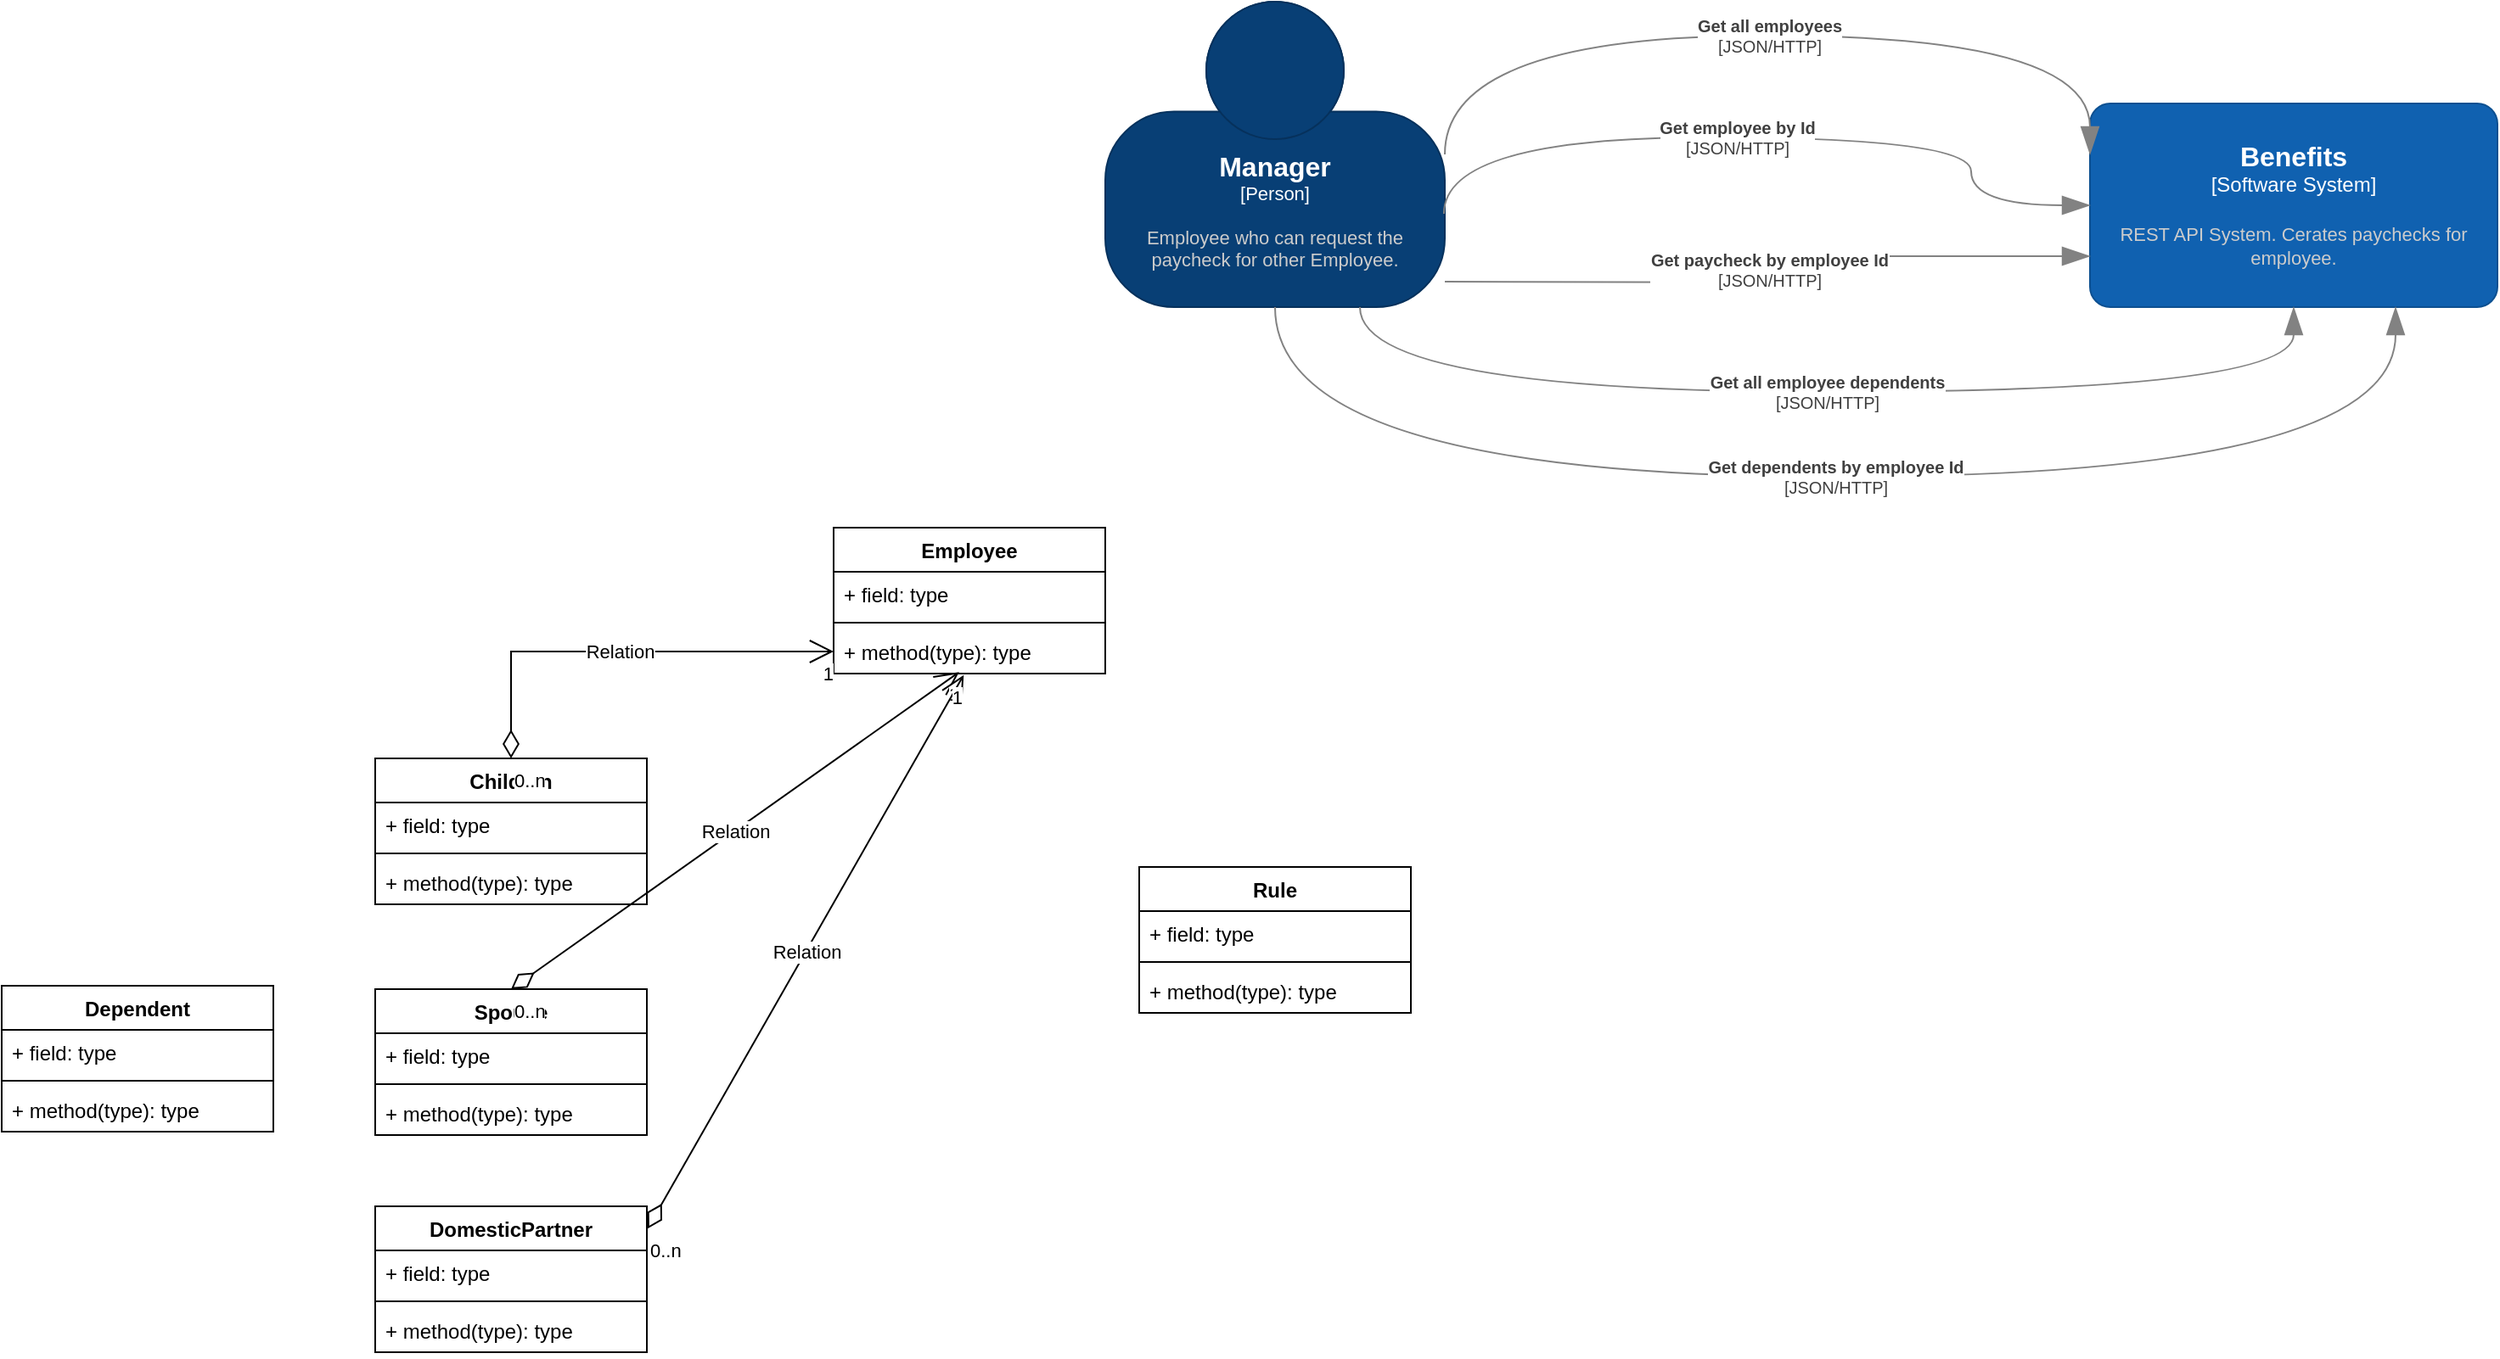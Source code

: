 <mxfile version="27.0.4" pages="2">
  <diagram name="Business Context" id="-RgfIIAF3kLOnEqnCcgt">
    <mxGraphModel dx="3201" dy="782" grid="1" gridSize="10" guides="1" tooltips="1" connect="1" arrows="1" fold="1" page="1" pageScale="1" pageWidth="850" pageHeight="1100" math="0" shadow="0">
      <root>
        <mxCell id="0" />
        <mxCell id="1" parent="0" />
        <object placeholders="1" c4Name="Manager" c4Type="Person" c4Description="Employee who can request the paycheck for other Employee. " label="&lt;font style=&quot;font-size: 16px&quot;&gt;&lt;b&gt;%c4Name%&lt;/b&gt;&lt;/font&gt;&lt;div&gt;[%c4Type%]&lt;/div&gt;&lt;br&gt;&lt;div&gt;&lt;font style=&quot;font-size: 11px&quot;&gt;&lt;font color=&quot;#cccccc&quot;&gt;%c4Description%&lt;/font&gt;&lt;/div&gt;" id="eVmNpNEq3VE6d2gAlLow-8">
          <mxCell style="html=1;fontSize=11;dashed=0;whiteSpace=wrap;fillColor=#083F75;strokeColor=#06315C;fontColor=#ffffff;shape=mxgraph.c4.person2;align=center;metaEdit=1;points=[[0.5,0,0],[1,0.5,0],[1,0.75,0],[0.75,1,0],[0.5,1,0],[0.25,1,0],[0,0.75,0],[0,0.5,0]];resizable=0;" parent="1" vertex="1">
            <mxGeometry x="-260" y="700" width="200" height="180" as="geometry" />
          </mxCell>
        </object>
        <object placeholders="1" c4Name="Benefits" c4Type="Software System" c4Description="REST API System. Cerates paychecks for employee." label="&lt;font style=&quot;font-size: 16px&quot;&gt;&lt;b&gt;%c4Name%&lt;/b&gt;&lt;/font&gt;&lt;div&gt;[%c4Type%]&lt;/div&gt;&lt;br&gt;&lt;div&gt;&lt;font style=&quot;font-size: 11px&quot;&gt;&lt;font color=&quot;#cccccc&quot;&gt;%c4Description%&lt;/font&gt;&lt;/div&gt;" id="eVmNpNEq3VE6d2gAlLow-9">
          <mxCell style="rounded=1;whiteSpace=wrap;html=1;labelBackgroundColor=none;fillColor=#1061B0;fontColor=#ffffff;align=center;arcSize=10;strokeColor=#0D5091;metaEdit=1;resizable=0;points=[[0.25,0,0],[0.5,0,0],[0.75,0,0],[1,0.25,0],[1,0.5,0],[1,0.75,0],[0.75,1,0],[0.5,1,0],[0.25,1,0],[0,0.75,0],[0,0.5,0],[0,0.25,0]];" parent="1" vertex="1">
            <mxGeometry x="320" y="760" width="240" height="120" as="geometry" />
          </mxCell>
        </object>
        <mxCell id="eVmNpNEq3VE6d2gAlLow-14" value="Employee" style="swimlane;fontStyle=1;align=center;verticalAlign=top;childLayout=stackLayout;horizontal=1;startSize=26;horizontalStack=0;resizeParent=1;resizeParentMax=0;resizeLast=0;collapsible=1;marginBottom=0;whiteSpace=wrap;html=1;" parent="1" vertex="1">
          <mxGeometry x="-420" y="1010" width="160" height="86" as="geometry" />
        </mxCell>
        <mxCell id="eVmNpNEq3VE6d2gAlLow-15" value="+ field: type" style="text;strokeColor=none;fillColor=none;align=left;verticalAlign=top;spacingLeft=4;spacingRight=4;overflow=hidden;rotatable=0;points=[[0,0.5],[1,0.5]];portConstraint=eastwest;whiteSpace=wrap;html=1;" parent="eVmNpNEq3VE6d2gAlLow-14" vertex="1">
          <mxGeometry y="26" width="160" height="26" as="geometry" />
        </mxCell>
        <mxCell id="eVmNpNEq3VE6d2gAlLow-16" value="" style="line;strokeWidth=1;fillColor=none;align=left;verticalAlign=middle;spacingTop=-1;spacingLeft=3;spacingRight=3;rotatable=0;labelPosition=right;points=[];portConstraint=eastwest;strokeColor=inherit;" parent="eVmNpNEq3VE6d2gAlLow-14" vertex="1">
          <mxGeometry y="52" width="160" height="8" as="geometry" />
        </mxCell>
        <mxCell id="eVmNpNEq3VE6d2gAlLow-17" value="+ method(type): type" style="text;strokeColor=none;fillColor=none;align=left;verticalAlign=top;spacingLeft=4;spacingRight=4;overflow=hidden;rotatable=0;points=[[0,0.5],[1,0.5]];portConstraint=eastwest;whiteSpace=wrap;html=1;" parent="eVmNpNEq3VE6d2gAlLow-14" vertex="1">
          <mxGeometry y="60" width="160" height="26" as="geometry" />
        </mxCell>
        <mxCell id="eVmNpNEq3VE6d2gAlLow-18" value="Dependent" style="swimlane;fontStyle=1;align=center;verticalAlign=top;childLayout=stackLayout;horizontal=1;startSize=26;horizontalStack=0;resizeParent=1;resizeParentMax=0;resizeLast=0;collapsible=1;marginBottom=0;whiteSpace=wrap;html=1;" parent="1" vertex="1">
          <mxGeometry x="-910" y="1280" width="160" height="86" as="geometry" />
        </mxCell>
        <mxCell id="eVmNpNEq3VE6d2gAlLow-19" value="+ field: type" style="text;strokeColor=none;fillColor=none;align=left;verticalAlign=top;spacingLeft=4;spacingRight=4;overflow=hidden;rotatable=0;points=[[0,0.5],[1,0.5]];portConstraint=eastwest;whiteSpace=wrap;html=1;" parent="eVmNpNEq3VE6d2gAlLow-18" vertex="1">
          <mxGeometry y="26" width="160" height="26" as="geometry" />
        </mxCell>
        <mxCell id="eVmNpNEq3VE6d2gAlLow-20" value="" style="line;strokeWidth=1;fillColor=none;align=left;verticalAlign=middle;spacingTop=-1;spacingLeft=3;spacingRight=3;rotatable=0;labelPosition=right;points=[];portConstraint=eastwest;strokeColor=inherit;" parent="eVmNpNEq3VE6d2gAlLow-18" vertex="1">
          <mxGeometry y="52" width="160" height="8" as="geometry" />
        </mxCell>
        <mxCell id="eVmNpNEq3VE6d2gAlLow-21" value="+ method(type): type" style="text;strokeColor=none;fillColor=none;align=left;verticalAlign=top;spacingLeft=4;spacingRight=4;overflow=hidden;rotatable=0;points=[[0,0.5],[1,0.5]];portConstraint=eastwest;whiteSpace=wrap;html=1;" parent="eVmNpNEq3VE6d2gAlLow-18" vertex="1">
          <mxGeometry y="60" width="160" height="26" as="geometry" />
        </mxCell>
        <mxCell id="eVmNpNEq3VE6d2gAlLow-22" value="Rule" style="swimlane;fontStyle=1;align=center;verticalAlign=top;childLayout=stackLayout;horizontal=1;startSize=26;horizontalStack=0;resizeParent=1;resizeParentMax=0;resizeLast=0;collapsible=1;marginBottom=0;whiteSpace=wrap;html=1;" parent="1" vertex="1">
          <mxGeometry x="-240" y="1210" width="160" height="86" as="geometry" />
        </mxCell>
        <mxCell id="eVmNpNEq3VE6d2gAlLow-23" value="+ field: type" style="text;strokeColor=none;fillColor=none;align=left;verticalAlign=top;spacingLeft=4;spacingRight=4;overflow=hidden;rotatable=0;points=[[0,0.5],[1,0.5]];portConstraint=eastwest;whiteSpace=wrap;html=1;" parent="eVmNpNEq3VE6d2gAlLow-22" vertex="1">
          <mxGeometry y="26" width="160" height="26" as="geometry" />
        </mxCell>
        <mxCell id="eVmNpNEq3VE6d2gAlLow-24" value="" style="line;strokeWidth=1;fillColor=none;align=left;verticalAlign=middle;spacingTop=-1;spacingLeft=3;spacingRight=3;rotatable=0;labelPosition=right;points=[];portConstraint=eastwest;strokeColor=inherit;" parent="eVmNpNEq3VE6d2gAlLow-22" vertex="1">
          <mxGeometry y="52" width="160" height="8" as="geometry" />
        </mxCell>
        <mxCell id="eVmNpNEq3VE6d2gAlLow-25" value="+ method(type): type" style="text;strokeColor=none;fillColor=none;align=left;verticalAlign=top;spacingLeft=4;spacingRight=4;overflow=hidden;rotatable=0;points=[[0,0.5],[1,0.5]];portConstraint=eastwest;whiteSpace=wrap;html=1;" parent="eVmNpNEq3VE6d2gAlLow-22" vertex="1">
          <mxGeometry y="60" width="160" height="26" as="geometry" />
        </mxCell>
        <mxCell id="eVmNpNEq3VE6d2gAlLow-26" value="Children" style="swimlane;fontStyle=1;align=center;verticalAlign=top;childLayout=stackLayout;horizontal=1;startSize=26;horizontalStack=0;resizeParent=1;resizeParentMax=0;resizeLast=0;collapsible=1;marginBottom=0;whiteSpace=wrap;html=1;" parent="1" vertex="1">
          <mxGeometry x="-690" y="1146" width="160" height="86" as="geometry" />
        </mxCell>
        <mxCell id="eVmNpNEq3VE6d2gAlLow-27" value="+ field: type" style="text;strokeColor=none;fillColor=none;align=left;verticalAlign=top;spacingLeft=4;spacingRight=4;overflow=hidden;rotatable=0;points=[[0,0.5],[1,0.5]];portConstraint=eastwest;whiteSpace=wrap;html=1;" parent="eVmNpNEq3VE6d2gAlLow-26" vertex="1">
          <mxGeometry y="26" width="160" height="26" as="geometry" />
        </mxCell>
        <mxCell id="eVmNpNEq3VE6d2gAlLow-28" value="" style="line;strokeWidth=1;fillColor=none;align=left;verticalAlign=middle;spacingTop=-1;spacingLeft=3;spacingRight=3;rotatable=0;labelPosition=right;points=[];portConstraint=eastwest;strokeColor=inherit;" parent="eVmNpNEq3VE6d2gAlLow-26" vertex="1">
          <mxGeometry y="52" width="160" height="8" as="geometry" />
        </mxCell>
        <mxCell id="eVmNpNEq3VE6d2gAlLow-29" value="+ method(type): type" style="text;strokeColor=none;fillColor=none;align=left;verticalAlign=top;spacingLeft=4;spacingRight=4;overflow=hidden;rotatable=0;points=[[0,0.5],[1,0.5]];portConstraint=eastwest;whiteSpace=wrap;html=1;" parent="eVmNpNEq3VE6d2gAlLow-26" vertex="1">
          <mxGeometry y="60" width="160" height="26" as="geometry" />
        </mxCell>
        <mxCell id="eVmNpNEq3VE6d2gAlLow-30" value="Spouse" style="swimlane;fontStyle=1;align=center;verticalAlign=top;childLayout=stackLayout;horizontal=1;startSize=26;horizontalStack=0;resizeParent=1;resizeParentMax=0;resizeLast=0;collapsible=1;marginBottom=0;whiteSpace=wrap;html=1;" parent="1" vertex="1">
          <mxGeometry x="-690" y="1282" width="160" height="86" as="geometry" />
        </mxCell>
        <mxCell id="eVmNpNEq3VE6d2gAlLow-31" value="+ field: type" style="text;strokeColor=none;fillColor=none;align=left;verticalAlign=top;spacingLeft=4;spacingRight=4;overflow=hidden;rotatable=0;points=[[0,0.5],[1,0.5]];portConstraint=eastwest;whiteSpace=wrap;html=1;" parent="eVmNpNEq3VE6d2gAlLow-30" vertex="1">
          <mxGeometry y="26" width="160" height="26" as="geometry" />
        </mxCell>
        <mxCell id="eVmNpNEq3VE6d2gAlLow-32" value="" style="line;strokeWidth=1;fillColor=none;align=left;verticalAlign=middle;spacingTop=-1;spacingLeft=3;spacingRight=3;rotatable=0;labelPosition=right;points=[];portConstraint=eastwest;strokeColor=inherit;" parent="eVmNpNEq3VE6d2gAlLow-30" vertex="1">
          <mxGeometry y="52" width="160" height="8" as="geometry" />
        </mxCell>
        <mxCell id="eVmNpNEq3VE6d2gAlLow-33" value="+ method(type): type" style="text;strokeColor=none;fillColor=none;align=left;verticalAlign=top;spacingLeft=4;spacingRight=4;overflow=hidden;rotatable=0;points=[[0,0.5],[1,0.5]];portConstraint=eastwest;whiteSpace=wrap;html=1;" parent="eVmNpNEq3VE6d2gAlLow-30" vertex="1">
          <mxGeometry y="60" width="160" height="26" as="geometry" />
        </mxCell>
        <mxCell id="eVmNpNEq3VE6d2gAlLow-34" value="DomesticPartner" style="swimlane;fontStyle=1;align=center;verticalAlign=top;childLayout=stackLayout;horizontal=1;startSize=26;horizontalStack=0;resizeParent=1;resizeParentMax=0;resizeLast=0;collapsible=1;marginBottom=0;whiteSpace=wrap;html=1;" parent="1" vertex="1">
          <mxGeometry x="-690" y="1410" width="160" height="86" as="geometry" />
        </mxCell>
        <mxCell id="eVmNpNEq3VE6d2gAlLow-35" value="+ field: type" style="text;strokeColor=none;fillColor=none;align=left;verticalAlign=top;spacingLeft=4;spacingRight=4;overflow=hidden;rotatable=0;points=[[0,0.5],[1,0.5]];portConstraint=eastwest;whiteSpace=wrap;html=1;" parent="eVmNpNEq3VE6d2gAlLow-34" vertex="1">
          <mxGeometry y="26" width="160" height="26" as="geometry" />
        </mxCell>
        <mxCell id="eVmNpNEq3VE6d2gAlLow-36" value="" style="line;strokeWidth=1;fillColor=none;align=left;verticalAlign=middle;spacingTop=-1;spacingLeft=3;spacingRight=3;rotatable=0;labelPosition=right;points=[];portConstraint=eastwest;strokeColor=inherit;" parent="eVmNpNEq3VE6d2gAlLow-34" vertex="1">
          <mxGeometry y="52" width="160" height="8" as="geometry" />
        </mxCell>
        <mxCell id="eVmNpNEq3VE6d2gAlLow-37" value="+ method(type): type" style="text;strokeColor=none;fillColor=none;align=left;verticalAlign=top;spacingLeft=4;spacingRight=4;overflow=hidden;rotatable=0;points=[[0,0.5],[1,0.5]];portConstraint=eastwest;whiteSpace=wrap;html=1;" parent="eVmNpNEq3VE6d2gAlLow-34" vertex="1">
          <mxGeometry y="60" width="160" height="26" as="geometry" />
        </mxCell>
        <mxCell id="eVmNpNEq3VE6d2gAlLow-40" value="Relation" style="endArrow=open;html=1;endSize=12;startArrow=diamondThin;startSize=14;startFill=0;edgeStyle=orthogonalEdgeStyle;rounded=0;exitX=0.5;exitY=0;exitDx=0;exitDy=0;entryX=0;entryY=0.5;entryDx=0;entryDy=0;" parent="1" source="eVmNpNEq3VE6d2gAlLow-26" target="eVmNpNEq3VE6d2gAlLow-17" edge="1">
          <mxGeometry relative="1" as="geometry">
            <mxPoint x="-570" y="1060" as="sourcePoint" />
            <mxPoint x="-410" y="1060" as="targetPoint" />
          </mxGeometry>
        </mxCell>
        <mxCell id="eVmNpNEq3VE6d2gAlLow-41" value="0..n" style="edgeLabel;resizable=0;html=1;align=left;verticalAlign=top;" parent="eVmNpNEq3VE6d2gAlLow-40" connectable="0" vertex="1">
          <mxGeometry x="-1" relative="1" as="geometry" />
        </mxCell>
        <mxCell id="eVmNpNEq3VE6d2gAlLow-42" value="1" style="edgeLabel;resizable=0;html=1;align=right;verticalAlign=top;" parent="eVmNpNEq3VE6d2gAlLow-40" connectable="0" vertex="1">
          <mxGeometry x="1" relative="1" as="geometry" />
        </mxCell>
        <mxCell id="eVmNpNEq3VE6d2gAlLow-43" value="Relation" style="endArrow=open;html=1;endSize=12;startArrow=diamondThin;startSize=14;startFill=0;rounded=0;exitX=0.5;exitY=0;exitDx=0;exitDy=0;entryX=0.462;entryY=0.967;entryDx=0;entryDy=0;entryPerimeter=0;" parent="1" source="eVmNpNEq3VE6d2gAlLow-30" target="eVmNpNEq3VE6d2gAlLow-17" edge="1">
          <mxGeometry relative="1" as="geometry">
            <mxPoint x="-600" y="1156" as="sourcePoint" />
            <mxPoint x="-410" y="1093" as="targetPoint" />
          </mxGeometry>
        </mxCell>
        <mxCell id="eVmNpNEq3VE6d2gAlLow-44" value="0..n" style="edgeLabel;resizable=0;html=1;align=left;verticalAlign=top;" parent="eVmNpNEq3VE6d2gAlLow-43" connectable="0" vertex="1">
          <mxGeometry x="-1" relative="1" as="geometry" />
        </mxCell>
        <mxCell id="eVmNpNEq3VE6d2gAlLow-45" value="1" style="edgeLabel;resizable=0;html=1;align=right;verticalAlign=top;" parent="eVmNpNEq3VE6d2gAlLow-43" connectable="0" vertex="1">
          <mxGeometry x="1" relative="1" as="geometry" />
        </mxCell>
        <mxCell id="eVmNpNEq3VE6d2gAlLow-47" value="Relation" style="endArrow=open;html=1;endSize=12;startArrow=diamondThin;startSize=14;startFill=0;rounded=0;exitX=1.003;exitY=0.153;exitDx=0;exitDy=0;exitPerimeter=0;entryX=0.479;entryY=1.033;entryDx=0;entryDy=0;entryPerimeter=0;" parent="1" source="eVmNpNEq3VE6d2gAlLow-34" target="eVmNpNEq3VE6d2gAlLow-17" edge="1">
          <mxGeometry relative="1" as="geometry">
            <mxPoint x="-600" y="1292" as="sourcePoint" />
            <mxPoint x="-360" y="1130" as="targetPoint" />
          </mxGeometry>
        </mxCell>
        <mxCell id="eVmNpNEq3VE6d2gAlLow-48" value="0..n" style="edgeLabel;resizable=0;html=1;align=left;verticalAlign=top;" parent="eVmNpNEq3VE6d2gAlLow-47" connectable="0" vertex="1">
          <mxGeometry x="-1" relative="1" as="geometry" />
        </mxCell>
        <mxCell id="eVmNpNEq3VE6d2gAlLow-49" value="1" style="edgeLabel;resizable=0;html=1;align=right;verticalAlign=top;" parent="eVmNpNEq3VE6d2gAlLow-47" connectable="0" vertex="1">
          <mxGeometry x="1" relative="1" as="geometry" />
        </mxCell>
        <object placeholders="1" c4Type="Relationship" c4Technology="JSON/HTTP" c4Description="Get all employees" label="&lt;div style=&quot;text-align: left&quot;&gt;&lt;div style=&quot;text-align: center&quot;&gt;&lt;b&gt;%c4Description%&lt;/b&gt;&lt;/div&gt;&lt;div style=&quot;text-align: center&quot;&gt;[%c4Technology%]&lt;/div&gt;&lt;/div&gt;" id="3GsjgfKxnPfFlwbvxOJt-2">
          <mxCell style="endArrow=blockThin;html=1;fontSize=10;fontColor=#404040;strokeWidth=1;endFill=1;strokeColor=#828282;elbow=vertical;metaEdit=1;endSize=14;startSize=14;jumpStyle=arc;jumpSize=16;rounded=0;edgeStyle=orthogonalEdgeStyle;exitX=1;exitY=0.5;exitDx=0;exitDy=0;exitPerimeter=0;entryX=0;entryY=0.25;entryDx=0;entryDy=0;entryPerimeter=0;curved=1;" edge="1" parent="1" source="eVmNpNEq3VE6d2gAlLow-8" target="eVmNpNEq3VE6d2gAlLow-9">
            <mxGeometry x="0.002" width="240" relative="1" as="geometry">
              <mxPoint x="-60" y="910" as="sourcePoint" />
              <mxPoint x="180" y="910" as="targetPoint" />
              <Array as="points">
                <mxPoint x="-60" y="720" />
                <mxPoint x="320" y="720" />
              </Array>
              <mxPoint as="offset" />
            </mxGeometry>
          </mxCell>
        </object>
        <object placeholders="1" c4Type="Relationship" c4Technology="JSON/HTTP" c4Description="Get paycheck by employee Id" label="&lt;div style=&quot;text-align: left&quot;&gt;&lt;div style=&quot;text-align: center&quot;&gt;&lt;b&gt;%c4Description%&lt;/b&gt;&lt;/div&gt;&lt;div style=&quot;text-align: center&quot;&gt;[%c4Technology%]&lt;/div&gt;&lt;/div&gt;" id="3GsjgfKxnPfFlwbvxOJt-3">
          <mxCell style="endArrow=blockThin;html=1;fontSize=10;fontColor=#404040;strokeWidth=1;endFill=1;strokeColor=#828282;elbow=vertical;metaEdit=1;endSize=14;startSize=14;jumpStyle=arc;jumpSize=16;rounded=0;edgeStyle=orthogonalEdgeStyle;exitX=1;exitY=0.75;exitDx=0;exitDy=0;exitPerimeter=0;entryX=0;entryY=0.75;entryDx=0;entryDy=0;entryPerimeter=0;" edge="1" parent="1" target="eVmNpNEq3VE6d2gAlLow-9">
            <mxGeometry width="240" relative="1" as="geometry">
              <mxPoint x="-60" y="865" as="sourcePoint" />
              <mxPoint x="185" y="860" as="targetPoint" />
            </mxGeometry>
          </mxCell>
        </object>
        <object placeholders="1" c4Type="Relationship" c4Technology="JSON/HTTP" c4Description="Get employee by Id" label="&lt;div style=&quot;text-align: left&quot;&gt;&lt;div style=&quot;text-align: center&quot;&gt;&lt;b&gt;%c4Description%&lt;/b&gt;&lt;/div&gt;&lt;div style=&quot;text-align: center&quot;&gt;[%c4Technology%]&lt;/div&gt;&lt;/div&gt;" id="3GsjgfKxnPfFlwbvxOJt-4">
          <mxCell style="endArrow=blockThin;html=1;fontSize=10;fontColor=#404040;strokeWidth=1;endFill=1;strokeColor=#828282;elbow=vertical;metaEdit=1;endSize=14;startSize=14;jumpStyle=arc;jumpSize=16;rounded=0;edgeStyle=orthogonalEdgeStyle;exitX=1;exitY=0.5;exitDx=0;exitDy=0;exitPerimeter=0;curved=1;" edge="1" parent="1" target="eVmNpNEq3VE6d2gAlLow-9">
            <mxGeometry x="-0.063" width="240" relative="1" as="geometry">
              <mxPoint x="-60.53" y="825" as="sourcePoint" />
              <mxPoint x="184.47" y="835" as="targetPoint" />
              <Array as="points">
                <mxPoint x="-60" y="780" />
                <mxPoint x="250" y="780" />
                <mxPoint x="250" y="820" />
              </Array>
              <mxPoint as="offset" />
            </mxGeometry>
          </mxCell>
        </object>
        <object placeholders="1" c4Type="Relationship" c4Technology="JSON/HTTP" c4Description="Get all employee dependents" label="&lt;div style=&quot;text-align: left&quot;&gt;&lt;div style=&quot;text-align: center&quot;&gt;&lt;b&gt;%c4Description%&lt;/b&gt;&lt;/div&gt;&lt;div style=&quot;text-align: center&quot;&gt;[%c4Technology%]&lt;/div&gt;&lt;/div&gt;" id="3GsjgfKxnPfFlwbvxOJt-5">
          <mxCell style="endArrow=blockThin;html=1;fontSize=10;fontColor=#404040;strokeWidth=1;endFill=1;strokeColor=#828282;elbow=vertical;metaEdit=1;endSize=14;startSize=14;jumpStyle=arc;jumpSize=16;rounded=0;edgeStyle=orthogonalEdgeStyle;exitX=0.75;exitY=1;exitDx=0;exitDy=0;exitPerimeter=0;entryX=0.5;entryY=1;entryDx=0;entryDy=0;entryPerimeter=0;curved=1;" edge="1" parent="1" source="eVmNpNEq3VE6d2gAlLow-8" target="eVmNpNEq3VE6d2gAlLow-9">
            <mxGeometry width="240" relative="1" as="geometry">
              <mxPoint x="-50" y="940" as="sourcePoint" />
              <mxPoint x="440" y="945" as="targetPoint" />
              <Array as="points">
                <mxPoint x="-110" y="930" />
                <mxPoint x="440" y="930" />
              </Array>
            </mxGeometry>
          </mxCell>
        </object>
        <object placeholders="1" c4Type="Relationship" c4Technology="JSON/HTTP" c4Description="Get dependents by employee Id" label="&lt;div style=&quot;text-align: left&quot;&gt;&lt;div style=&quot;text-align: center&quot;&gt;&lt;b&gt;%c4Description%&lt;/b&gt;&lt;/div&gt;&lt;div style=&quot;text-align: center&quot;&gt;[%c4Technology%]&lt;/div&gt;&lt;/div&gt;" id="3GsjgfKxnPfFlwbvxOJt-6">
          <mxCell style="endArrow=blockThin;html=1;fontSize=10;fontColor=#404040;strokeWidth=1;endFill=1;strokeColor=#828282;elbow=vertical;metaEdit=1;endSize=14;startSize=14;jumpStyle=arc;jumpSize=16;rounded=0;edgeStyle=orthogonalEdgeStyle;exitX=0.5;exitY=1;exitDx=0;exitDy=0;exitPerimeter=0;entryX=0.75;entryY=1;entryDx=0;entryDy=0;entryPerimeter=0;curved=1;" edge="1" parent="1" source="eVmNpNEq3VE6d2gAlLow-8" target="eVmNpNEq3VE6d2gAlLow-9">
            <mxGeometry width="240" relative="1" as="geometry">
              <mxPoint x="-100" y="890" as="sourcePoint" />
              <mxPoint x="450" y="890" as="targetPoint" />
              <Array as="points">
                <mxPoint x="-160" y="980" />
                <mxPoint x="500" y="980" />
              </Array>
            </mxGeometry>
          </mxCell>
        </object>
      </root>
    </mxGraphModel>
  </diagram>
  <diagram name="Copy of Page-1" id="awBFN-Hyg0M3or2eOwiC">
    <mxGraphModel grid="1" page="1" gridSize="10" guides="1" tooltips="1" connect="1" arrows="1" fold="1" pageScale="1" pageWidth="850" pageHeight="1100" math="0" shadow="0">
      <root>
        <mxCell id="ipRyp11WYx5CWsVbvcXy-0" />
        <mxCell id="ipRyp11WYx5CWsVbvcXy-1" parent="ipRyp11WYx5CWsVbvcXy-0" />
        <object placeholders="1" c4Name="Benefits" c4Type="Container" c4Technology="SQL Server Database" c4Description="Store employees." label="&lt;font style=&quot;font-size: 16px&quot;&gt;&lt;b&gt;%c4Name%&lt;/b&gt;&lt;/font&gt;&lt;div&gt;[%c4Type%:&amp;nbsp;%c4Technology%]&lt;/div&gt;&lt;br&gt;&lt;div&gt;&lt;font style=&quot;font-size: 11px&quot;&gt;&lt;font color=&quot;#E6E6E6&quot;&gt;%c4Description%&lt;/font&gt;&lt;/div&gt;" id="ipRyp11WYx5CWsVbvcXy-2">
          <mxCell style="shape=cylinder3;size=15;whiteSpace=wrap;html=1;boundedLbl=1;rounded=0;labelBackgroundColor=none;fillColor=#23A2D9;fontSize=12;fontColor=#ffffff;align=center;strokeColor=#0E7DAD;metaEdit=1;points=[[0.5,0,0],[1,0.25,0],[1,0.5,0],[1,0.75,0],[0.5,1,0],[0,0.75,0],[0,0.5,0],[0,0.25,0]];resizable=0;" vertex="1" parent="ipRyp11WYx5CWsVbvcXy-1">
            <mxGeometry x="470" y="350" width="240" height="120" as="geometry" />
          </mxCell>
        </object>
        <object placeholders="1" c4Name="Benefits" c4Type="Container" c4Technology="REST, ASP.NET C#" c4Description="Provide list of employees. Calculate and view a paycheck for an employee" label="&lt;font style=&quot;font-size: 16px&quot;&gt;&lt;b&gt;%c4Name%&lt;/b&gt;&lt;/font&gt;&lt;div&gt;[%c4Type%:&amp;nbsp;%c4Technology%]&lt;/div&gt;&lt;br&gt;&lt;div&gt;&lt;font style=&quot;font-size: 11px&quot;&gt;&lt;font color=&quot;#E6E6E6&quot;&gt;%c4Description%&lt;/font&gt;&lt;/div&gt;" id="ipRyp11WYx5CWsVbvcXy-3">
          <mxCell style="shape=hexagon;size=50;perimeter=hexagonPerimeter2;whiteSpace=wrap;html=1;fixedSize=1;rounded=1;labelBackgroundColor=none;fillColor=#23A2D9;fontSize=12;fontColor=#ffffff;align=center;strokeColor=#0E7DAD;metaEdit=1;points=[[0.5,0,0],[1,0.25,0],[1,0.5,0],[1,0.75,0],[0.5,1,0],[0,0.75,0],[0,0.5,0],[0,0.25,0]];resizable=0;" vertex="1" parent="ipRyp11WYx5CWsVbvcXy-1">
            <mxGeometry x="110" y="335" width="200" height="170" as="geometry" />
          </mxCell>
        </object>
        <object placeholders="1" c4Name="Manager" c4Type="Person" c4Description="Employee who can request the paycheck for other Employee. " label="&lt;font style=&quot;font-size: 16px&quot;&gt;&lt;b&gt;%c4Name%&lt;/b&gt;&lt;/font&gt;&lt;div&gt;[%c4Type%]&lt;/div&gt;&lt;br&gt;&lt;div&gt;&lt;font style=&quot;font-size: 11px&quot;&gt;&lt;font color=&quot;#cccccc&quot;&gt;%c4Description%&lt;/font&gt;&lt;/div&gt;" id="ipRyp11WYx5CWsVbvcXy-4">
          <mxCell style="html=1;fontSize=11;dashed=0;whiteSpace=wrap;fillColor=#083F75;strokeColor=#06315C;fontColor=#ffffff;shape=mxgraph.c4.person2;align=center;metaEdit=1;points=[[0.5,0,0],[1,0.5,0],[1,0.75,0],[0.75,1,0],[0.5,1,0],[0.25,1,0],[0,0.75,0],[0,0.5,0]];resizable=0;" vertex="1" parent="ipRyp11WYx5CWsVbvcXy-1">
            <mxGeometry x="-270" y="310" width="200" height="180" as="geometry" />
          </mxCell>
        </object>
        <object placeholders="1" c4Type="Relationship" c4Technology="JSON/HTTP" c4Description="Makes API calls" label="&lt;div style=&quot;text-align: left&quot;&gt;&lt;div style=&quot;text-align: center&quot;&gt;&lt;b&gt;%c4Description%&lt;/b&gt;&lt;/div&gt;&lt;div style=&quot;text-align: center&quot;&gt;[%c4Technology%]&lt;/div&gt;&lt;/div&gt;" id="ipRyp11WYx5CWsVbvcXy-5">
          <mxCell style="endArrow=blockThin;html=1;fontSize=10;fontColor=#404040;strokeWidth=1;endFill=1;strokeColor=#828282;elbow=vertical;metaEdit=1;endSize=14;startSize=14;jumpStyle=arc;jumpSize=16;rounded=0;edgeStyle=orthogonalEdgeStyle;exitX=1.01;exitY=0.656;exitDx=0;exitDy=0;exitPerimeter=0;entryX=0;entryY=0.5;entryDx=0;entryDy=0;entryPerimeter=0;" edge="1" parent="ipRyp11WYx5CWsVbvcXy-1" source="ipRyp11WYx5CWsVbvcXy-4" target="ipRyp11WYx5CWsVbvcXy-3">
            <mxGeometry x="-0.001" width="240" relative="1" as="geometry">
              <mxPoint x="-40" y="500" as="sourcePoint" />
              <mxPoint x="200" y="500" as="targetPoint" />
              <mxPoint as="offset" />
            </mxGeometry>
          </mxCell>
        </object>
        <object placeholders="1" c4Type="Relationship" c4Description="CRUD" label="&lt;div style=&quot;text-align: left&quot;&gt;&lt;div style=&quot;text-align: center&quot;&gt;&lt;b&gt;%c4Description%&lt;/b&gt;&lt;/div&gt;" id="ipRyp11WYx5CWsVbvcXy-6">
          <mxCell style="endArrow=blockThin;html=1;fontSize=10;fontColor=#404040;strokeWidth=1;endFill=1;strokeColor=#828282;elbow=vertical;metaEdit=1;endSize=14;startSize=14;jumpStyle=arc;jumpSize=16;rounded=0;edgeStyle=orthogonalEdgeStyle;entryX=0.008;entryY=0.567;entryDx=0;entryDy=0;entryPerimeter=0;exitX=1;exitY=0.5;exitDx=0;exitDy=0;exitPerimeter=0;" edge="1" parent="ipRyp11WYx5CWsVbvcXy-1" source="ipRyp11WYx5CWsVbvcXy-3" target="ipRyp11WYx5CWsVbvcXy-2">
            <mxGeometry x="0.195" y="-2" width="240" relative="1" as="geometry">
              <mxPoint x="110" y="600" as="sourcePoint" />
              <mxPoint x="350" y="600" as="targetPoint" />
              <mxPoint as="offset" />
            </mxGeometry>
          </mxCell>
        </object>
        <object placeholders="1" c4Name="Manager" c4Type="Person" c4Description="Employee who can request the paycheck for other Employee. " label="&lt;font style=&quot;font-size: 16px&quot;&gt;&lt;b&gt;%c4Name%&lt;/b&gt;&lt;/font&gt;&lt;div&gt;[%c4Type%]&lt;/div&gt;&lt;br&gt;&lt;div&gt;&lt;font style=&quot;font-size: 11px&quot;&gt;&lt;font color=&quot;#cccccc&quot;&gt;%c4Description%&lt;/font&gt;&lt;/div&gt;" id="ipRyp11WYx5CWsVbvcXy-7">
          <mxCell style="html=1;fontSize=11;dashed=0;whiteSpace=wrap;fillColor=#083F75;strokeColor=#06315C;fontColor=#ffffff;shape=mxgraph.c4.person2;align=center;metaEdit=1;points=[[0.5,0,0],[1,0.5,0],[1,0.75,0],[0.75,1,0],[0.5,1,0],[0.25,1,0],[0,0.75,0],[0,0.5,0]];resizable=0;" vertex="1" parent="ipRyp11WYx5CWsVbvcXy-1">
            <mxGeometry x="-260" y="700" width="200" height="180" as="geometry" />
          </mxCell>
        </object>
        <object placeholders="1" c4Name="Benefits" c4Type="Software System" c4Description="Calculate benefits for employee" label="&lt;font style=&quot;font-size: 16px&quot;&gt;&lt;b&gt;%c4Name%&lt;/b&gt;&lt;/font&gt;&lt;div&gt;[%c4Type%]&lt;/div&gt;&lt;br&gt;&lt;div&gt;&lt;font style=&quot;font-size: 11px&quot;&gt;&lt;font color=&quot;#cccccc&quot;&gt;%c4Description%&lt;/font&gt;&lt;/div&gt;" id="ipRyp11WYx5CWsVbvcXy-8">
          <mxCell style="rounded=1;whiteSpace=wrap;html=1;labelBackgroundColor=none;fillColor=#1061B0;fontColor=#ffffff;align=center;arcSize=10;strokeColor=#0D5091;metaEdit=1;resizable=0;points=[[0.25,0,0],[0.5,0,0],[0.75,0,0],[1,0.25,0],[1,0.5,0],[1,0.75,0],[0.75,1,0],[0.5,1,0],[0.25,1,0],[0,0.75,0],[0,0.5,0],[0,0.25,0]];" vertex="1" parent="ipRyp11WYx5CWsVbvcXy-1">
            <mxGeometry x="170" y="760" width="240" height="120" as="geometry" />
          </mxCell>
        </object>
        <object placeholders="1" c4Type="Relationship" id="ipRyp11WYx5CWsVbvcXy-9">
          <mxCell style="endArrow=blockThin;html=1;fontSize=10;fontColor=#404040;strokeWidth=1;endFill=1;strokeColor=#828282;elbow=vertical;metaEdit=1;endSize=14;startSize=14;jumpStyle=arc;jumpSize=16;rounded=0;edgeStyle=orthogonalEdgeStyle;entryX=0;entryY=0.25;entryDx=0;entryDy=0;entryPerimeter=0;exitX=1;exitY=0.5;exitDx=0;exitDy=0;exitPerimeter=0;" edge="1" parent="ipRyp11WYx5CWsVbvcXy-1" source="ipRyp11WYx5CWsVbvcXy-7" target="ipRyp11WYx5CWsVbvcXy-8">
            <mxGeometry width="240" relative="1" as="geometry">
              <mxPoint x="-160" y="960" as="sourcePoint" />
              <mxPoint x="80" y="960" as="targetPoint" />
            </mxGeometry>
          </mxCell>
        </object>
        <mxCell id="ipRyp11WYx5CWsVbvcXy-10" value="Get employees" style="edgeLabel;html=1;align=center;verticalAlign=middle;resizable=0;points=[];" vertex="1" connectable="0" parent="ipRyp11WYx5CWsVbvcXy-9">
          <mxGeometry x="0.278" relative="1" as="geometry">
            <mxPoint as="offset" />
          </mxGeometry>
        </mxCell>
        <object placeholders="1" c4Type="Relationship" id="ipRyp11WYx5CWsVbvcXy-11">
          <mxCell style="endArrow=blockThin;html=1;fontSize=10;fontColor=#404040;strokeWidth=1;endFill=1;strokeColor=#828282;elbow=vertical;metaEdit=1;endSize=14;startSize=14;jumpStyle=arc;jumpSize=16;rounded=0;edgeStyle=orthogonalEdgeStyle;entryX=0;entryY=0.5;entryDx=0;entryDy=0;entryPerimeter=0;exitX=1.006;exitY=0.822;exitDx=0;exitDy=0;exitPerimeter=0;" edge="1" parent="ipRyp11WYx5CWsVbvcXy-1" source="ipRyp11WYx5CWsVbvcXy-7">
            <mxGeometry width="240" relative="1" as="geometry">
              <mxPoint x="-50" y="845" as="sourcePoint" />
              <mxPoint x="170" y="840" as="targetPoint" />
            </mxGeometry>
          </mxCell>
        </object>
        <mxCell id="ipRyp11WYx5CWsVbvcXy-12" value="Get paycheck for an employee" style="edgeLabel;html=1;align=center;verticalAlign=middle;resizable=0;points=[];" vertex="1" connectable="0" parent="ipRyp11WYx5CWsVbvcXy-11">
          <mxGeometry x="0.278" relative="1" as="geometry">
            <mxPoint as="offset" />
          </mxGeometry>
        </mxCell>
        <mxCell id="ipRyp11WYx5CWsVbvcXy-13" value="Employee" style="swimlane;fontStyle=1;align=center;verticalAlign=top;childLayout=stackLayout;horizontal=1;startSize=26;horizontalStack=0;resizeParent=1;resizeParentMax=0;resizeLast=0;collapsible=1;marginBottom=0;whiteSpace=wrap;html=1;" vertex="1" parent="ipRyp11WYx5CWsVbvcXy-1">
          <mxGeometry x="-420" y="1010" width="160" height="86" as="geometry" />
        </mxCell>
        <mxCell id="ipRyp11WYx5CWsVbvcXy-14" value="+ field: type" style="text;strokeColor=none;fillColor=none;align=left;verticalAlign=top;spacingLeft=4;spacingRight=4;overflow=hidden;rotatable=0;points=[[0,0.5],[1,0.5]];portConstraint=eastwest;whiteSpace=wrap;html=1;" vertex="1" parent="ipRyp11WYx5CWsVbvcXy-13">
          <mxGeometry y="26" width="160" height="26" as="geometry" />
        </mxCell>
        <mxCell id="ipRyp11WYx5CWsVbvcXy-15" value="" style="line;strokeWidth=1;fillColor=none;align=left;verticalAlign=middle;spacingTop=-1;spacingLeft=3;spacingRight=3;rotatable=0;labelPosition=right;points=[];portConstraint=eastwest;strokeColor=inherit;" vertex="1" parent="ipRyp11WYx5CWsVbvcXy-13">
          <mxGeometry y="52" width="160" height="8" as="geometry" />
        </mxCell>
        <mxCell id="ipRyp11WYx5CWsVbvcXy-16" value="+ method(type): type" style="text;strokeColor=none;fillColor=none;align=left;verticalAlign=top;spacingLeft=4;spacingRight=4;overflow=hidden;rotatable=0;points=[[0,0.5],[1,0.5]];portConstraint=eastwest;whiteSpace=wrap;html=1;" vertex="1" parent="ipRyp11WYx5CWsVbvcXy-13">
          <mxGeometry y="60" width="160" height="26" as="geometry" />
        </mxCell>
        <mxCell id="ipRyp11WYx5CWsVbvcXy-17" value="Dependent" style="swimlane;fontStyle=1;align=center;verticalAlign=top;childLayout=stackLayout;horizontal=1;startSize=26;horizontalStack=0;resizeParent=1;resizeParentMax=0;resizeLast=0;collapsible=1;marginBottom=0;whiteSpace=wrap;html=1;" vertex="1" parent="ipRyp11WYx5CWsVbvcXy-1">
          <mxGeometry x="-910" y="1280" width="160" height="86" as="geometry" />
        </mxCell>
        <mxCell id="ipRyp11WYx5CWsVbvcXy-18" value="+ field: type" style="text;strokeColor=none;fillColor=none;align=left;verticalAlign=top;spacingLeft=4;spacingRight=4;overflow=hidden;rotatable=0;points=[[0,0.5],[1,0.5]];portConstraint=eastwest;whiteSpace=wrap;html=1;" vertex="1" parent="ipRyp11WYx5CWsVbvcXy-17">
          <mxGeometry y="26" width="160" height="26" as="geometry" />
        </mxCell>
        <mxCell id="ipRyp11WYx5CWsVbvcXy-19" value="" style="line;strokeWidth=1;fillColor=none;align=left;verticalAlign=middle;spacingTop=-1;spacingLeft=3;spacingRight=3;rotatable=0;labelPosition=right;points=[];portConstraint=eastwest;strokeColor=inherit;" vertex="1" parent="ipRyp11WYx5CWsVbvcXy-17">
          <mxGeometry y="52" width="160" height="8" as="geometry" />
        </mxCell>
        <mxCell id="ipRyp11WYx5CWsVbvcXy-20" value="+ method(type): type" style="text;strokeColor=none;fillColor=none;align=left;verticalAlign=top;spacingLeft=4;spacingRight=4;overflow=hidden;rotatable=0;points=[[0,0.5],[1,0.5]];portConstraint=eastwest;whiteSpace=wrap;html=1;" vertex="1" parent="ipRyp11WYx5CWsVbvcXy-17">
          <mxGeometry y="60" width="160" height="26" as="geometry" />
        </mxCell>
        <mxCell id="ipRyp11WYx5CWsVbvcXy-21" value="Rule" style="swimlane;fontStyle=1;align=center;verticalAlign=top;childLayout=stackLayout;horizontal=1;startSize=26;horizontalStack=0;resizeParent=1;resizeParentMax=0;resizeLast=0;collapsible=1;marginBottom=0;whiteSpace=wrap;html=1;" vertex="1" parent="ipRyp11WYx5CWsVbvcXy-1">
          <mxGeometry x="-240" y="1210" width="160" height="86" as="geometry" />
        </mxCell>
        <mxCell id="ipRyp11WYx5CWsVbvcXy-22" value="+ field: type" style="text;strokeColor=none;fillColor=none;align=left;verticalAlign=top;spacingLeft=4;spacingRight=4;overflow=hidden;rotatable=0;points=[[0,0.5],[1,0.5]];portConstraint=eastwest;whiteSpace=wrap;html=1;" vertex="1" parent="ipRyp11WYx5CWsVbvcXy-21">
          <mxGeometry y="26" width="160" height="26" as="geometry" />
        </mxCell>
        <mxCell id="ipRyp11WYx5CWsVbvcXy-23" value="" style="line;strokeWidth=1;fillColor=none;align=left;verticalAlign=middle;spacingTop=-1;spacingLeft=3;spacingRight=3;rotatable=0;labelPosition=right;points=[];portConstraint=eastwest;strokeColor=inherit;" vertex="1" parent="ipRyp11WYx5CWsVbvcXy-21">
          <mxGeometry y="52" width="160" height="8" as="geometry" />
        </mxCell>
        <mxCell id="ipRyp11WYx5CWsVbvcXy-24" value="+ method(type): type" style="text;strokeColor=none;fillColor=none;align=left;verticalAlign=top;spacingLeft=4;spacingRight=4;overflow=hidden;rotatable=0;points=[[0,0.5],[1,0.5]];portConstraint=eastwest;whiteSpace=wrap;html=1;" vertex="1" parent="ipRyp11WYx5CWsVbvcXy-21">
          <mxGeometry y="60" width="160" height="26" as="geometry" />
        </mxCell>
        <mxCell id="ipRyp11WYx5CWsVbvcXy-25" value="Children" style="swimlane;fontStyle=1;align=center;verticalAlign=top;childLayout=stackLayout;horizontal=1;startSize=26;horizontalStack=0;resizeParent=1;resizeParentMax=0;resizeLast=0;collapsible=1;marginBottom=0;whiteSpace=wrap;html=1;" vertex="1" parent="ipRyp11WYx5CWsVbvcXy-1">
          <mxGeometry x="-690" y="1146" width="160" height="86" as="geometry" />
        </mxCell>
        <mxCell id="ipRyp11WYx5CWsVbvcXy-26" value="+ field: type" style="text;strokeColor=none;fillColor=none;align=left;verticalAlign=top;spacingLeft=4;spacingRight=4;overflow=hidden;rotatable=0;points=[[0,0.5],[1,0.5]];portConstraint=eastwest;whiteSpace=wrap;html=1;" vertex="1" parent="ipRyp11WYx5CWsVbvcXy-25">
          <mxGeometry y="26" width="160" height="26" as="geometry" />
        </mxCell>
        <mxCell id="ipRyp11WYx5CWsVbvcXy-27" value="" style="line;strokeWidth=1;fillColor=none;align=left;verticalAlign=middle;spacingTop=-1;spacingLeft=3;spacingRight=3;rotatable=0;labelPosition=right;points=[];portConstraint=eastwest;strokeColor=inherit;" vertex="1" parent="ipRyp11WYx5CWsVbvcXy-25">
          <mxGeometry y="52" width="160" height="8" as="geometry" />
        </mxCell>
        <mxCell id="ipRyp11WYx5CWsVbvcXy-28" value="+ method(type): type" style="text;strokeColor=none;fillColor=none;align=left;verticalAlign=top;spacingLeft=4;spacingRight=4;overflow=hidden;rotatable=0;points=[[0,0.5],[1,0.5]];portConstraint=eastwest;whiteSpace=wrap;html=1;" vertex="1" parent="ipRyp11WYx5CWsVbvcXy-25">
          <mxGeometry y="60" width="160" height="26" as="geometry" />
        </mxCell>
        <mxCell id="ipRyp11WYx5CWsVbvcXy-29" value="Spouse" style="swimlane;fontStyle=1;align=center;verticalAlign=top;childLayout=stackLayout;horizontal=1;startSize=26;horizontalStack=0;resizeParent=1;resizeParentMax=0;resizeLast=0;collapsible=1;marginBottom=0;whiteSpace=wrap;html=1;" vertex="1" parent="ipRyp11WYx5CWsVbvcXy-1">
          <mxGeometry x="-690" y="1282" width="160" height="86" as="geometry" />
        </mxCell>
        <mxCell id="ipRyp11WYx5CWsVbvcXy-30" value="+ field: type" style="text;strokeColor=none;fillColor=none;align=left;verticalAlign=top;spacingLeft=4;spacingRight=4;overflow=hidden;rotatable=0;points=[[0,0.5],[1,0.5]];portConstraint=eastwest;whiteSpace=wrap;html=1;" vertex="1" parent="ipRyp11WYx5CWsVbvcXy-29">
          <mxGeometry y="26" width="160" height="26" as="geometry" />
        </mxCell>
        <mxCell id="ipRyp11WYx5CWsVbvcXy-31" value="" style="line;strokeWidth=1;fillColor=none;align=left;verticalAlign=middle;spacingTop=-1;spacingLeft=3;spacingRight=3;rotatable=0;labelPosition=right;points=[];portConstraint=eastwest;strokeColor=inherit;" vertex="1" parent="ipRyp11WYx5CWsVbvcXy-29">
          <mxGeometry y="52" width="160" height="8" as="geometry" />
        </mxCell>
        <mxCell id="ipRyp11WYx5CWsVbvcXy-32" value="+ method(type): type" style="text;strokeColor=none;fillColor=none;align=left;verticalAlign=top;spacingLeft=4;spacingRight=4;overflow=hidden;rotatable=0;points=[[0,0.5],[1,0.5]];portConstraint=eastwest;whiteSpace=wrap;html=1;" vertex="1" parent="ipRyp11WYx5CWsVbvcXy-29">
          <mxGeometry y="60" width="160" height="26" as="geometry" />
        </mxCell>
        <mxCell id="ipRyp11WYx5CWsVbvcXy-33" value="DomesticPartner" style="swimlane;fontStyle=1;align=center;verticalAlign=top;childLayout=stackLayout;horizontal=1;startSize=26;horizontalStack=0;resizeParent=1;resizeParentMax=0;resizeLast=0;collapsible=1;marginBottom=0;whiteSpace=wrap;html=1;" vertex="1" parent="ipRyp11WYx5CWsVbvcXy-1">
          <mxGeometry x="-690" y="1410" width="160" height="86" as="geometry" />
        </mxCell>
        <mxCell id="ipRyp11WYx5CWsVbvcXy-34" value="+ field: type" style="text;strokeColor=none;fillColor=none;align=left;verticalAlign=top;spacingLeft=4;spacingRight=4;overflow=hidden;rotatable=0;points=[[0,0.5],[1,0.5]];portConstraint=eastwest;whiteSpace=wrap;html=1;" vertex="1" parent="ipRyp11WYx5CWsVbvcXy-33">
          <mxGeometry y="26" width="160" height="26" as="geometry" />
        </mxCell>
        <mxCell id="ipRyp11WYx5CWsVbvcXy-35" value="" style="line;strokeWidth=1;fillColor=none;align=left;verticalAlign=middle;spacingTop=-1;spacingLeft=3;spacingRight=3;rotatable=0;labelPosition=right;points=[];portConstraint=eastwest;strokeColor=inherit;" vertex="1" parent="ipRyp11WYx5CWsVbvcXy-33">
          <mxGeometry y="52" width="160" height="8" as="geometry" />
        </mxCell>
        <mxCell id="ipRyp11WYx5CWsVbvcXy-36" value="+ method(type): type" style="text;strokeColor=none;fillColor=none;align=left;verticalAlign=top;spacingLeft=4;spacingRight=4;overflow=hidden;rotatable=0;points=[[0,0.5],[1,0.5]];portConstraint=eastwest;whiteSpace=wrap;html=1;" vertex="1" parent="ipRyp11WYx5CWsVbvcXy-33">
          <mxGeometry y="60" width="160" height="26" as="geometry" />
        </mxCell>
        <mxCell id="ipRyp11WYx5CWsVbvcXy-37" value="Relation" style="endArrow=open;html=1;endSize=12;startArrow=diamondThin;startSize=14;startFill=0;edgeStyle=orthogonalEdgeStyle;rounded=0;exitX=0.5;exitY=0;exitDx=0;exitDy=0;entryX=0;entryY=0.5;entryDx=0;entryDy=0;" edge="1" parent="ipRyp11WYx5CWsVbvcXy-1" source="ipRyp11WYx5CWsVbvcXy-25" target="ipRyp11WYx5CWsVbvcXy-16">
          <mxGeometry relative="1" as="geometry">
            <mxPoint x="-570" y="1060" as="sourcePoint" />
            <mxPoint x="-410" y="1060" as="targetPoint" />
          </mxGeometry>
        </mxCell>
        <mxCell id="ipRyp11WYx5CWsVbvcXy-38" value="0..n" style="edgeLabel;resizable=0;html=1;align=left;verticalAlign=top;" connectable="0" vertex="1" parent="ipRyp11WYx5CWsVbvcXy-37">
          <mxGeometry x="-1" relative="1" as="geometry" />
        </mxCell>
        <mxCell id="ipRyp11WYx5CWsVbvcXy-39" value="1" style="edgeLabel;resizable=0;html=1;align=right;verticalAlign=top;" connectable="0" vertex="1" parent="ipRyp11WYx5CWsVbvcXy-37">
          <mxGeometry x="1" relative="1" as="geometry" />
        </mxCell>
        <mxCell id="ipRyp11WYx5CWsVbvcXy-40" value="Relation" style="endArrow=open;html=1;endSize=12;startArrow=diamondThin;startSize=14;startFill=0;rounded=0;exitX=0.5;exitY=0;exitDx=0;exitDy=0;entryX=0.462;entryY=0.967;entryDx=0;entryDy=0;entryPerimeter=0;" edge="1" parent="ipRyp11WYx5CWsVbvcXy-1" source="ipRyp11WYx5CWsVbvcXy-29" target="ipRyp11WYx5CWsVbvcXy-16">
          <mxGeometry relative="1" as="geometry">
            <mxPoint x="-600" y="1156" as="sourcePoint" />
            <mxPoint x="-410" y="1093" as="targetPoint" />
          </mxGeometry>
        </mxCell>
        <mxCell id="ipRyp11WYx5CWsVbvcXy-41" value="0..n" style="edgeLabel;resizable=0;html=1;align=left;verticalAlign=top;" connectable="0" vertex="1" parent="ipRyp11WYx5CWsVbvcXy-40">
          <mxGeometry x="-1" relative="1" as="geometry" />
        </mxCell>
        <mxCell id="ipRyp11WYx5CWsVbvcXy-42" value="1" style="edgeLabel;resizable=0;html=1;align=right;verticalAlign=top;" connectable="0" vertex="1" parent="ipRyp11WYx5CWsVbvcXy-40">
          <mxGeometry x="1" relative="1" as="geometry" />
        </mxCell>
        <mxCell id="ipRyp11WYx5CWsVbvcXy-43" value="Relation" style="endArrow=open;html=1;endSize=12;startArrow=diamondThin;startSize=14;startFill=0;rounded=0;exitX=1.003;exitY=0.153;exitDx=0;exitDy=0;exitPerimeter=0;entryX=0.479;entryY=1.033;entryDx=0;entryDy=0;entryPerimeter=0;" edge="1" parent="ipRyp11WYx5CWsVbvcXy-1" source="ipRyp11WYx5CWsVbvcXy-33" target="ipRyp11WYx5CWsVbvcXy-16">
          <mxGeometry relative="1" as="geometry">
            <mxPoint x="-600" y="1292" as="sourcePoint" />
            <mxPoint x="-360" y="1130" as="targetPoint" />
          </mxGeometry>
        </mxCell>
        <mxCell id="ipRyp11WYx5CWsVbvcXy-44" value="0..n" style="edgeLabel;resizable=0;html=1;align=left;verticalAlign=top;" connectable="0" vertex="1" parent="ipRyp11WYx5CWsVbvcXy-43">
          <mxGeometry x="-1" relative="1" as="geometry" />
        </mxCell>
        <mxCell id="ipRyp11WYx5CWsVbvcXy-45" value="1" style="edgeLabel;resizable=0;html=1;align=right;verticalAlign=top;" connectable="0" vertex="1" parent="ipRyp11WYx5CWsVbvcXy-43">
          <mxGeometry x="1" relative="1" as="geometry" />
        </mxCell>
      </root>
    </mxGraphModel>
  </diagram>
</mxfile>
